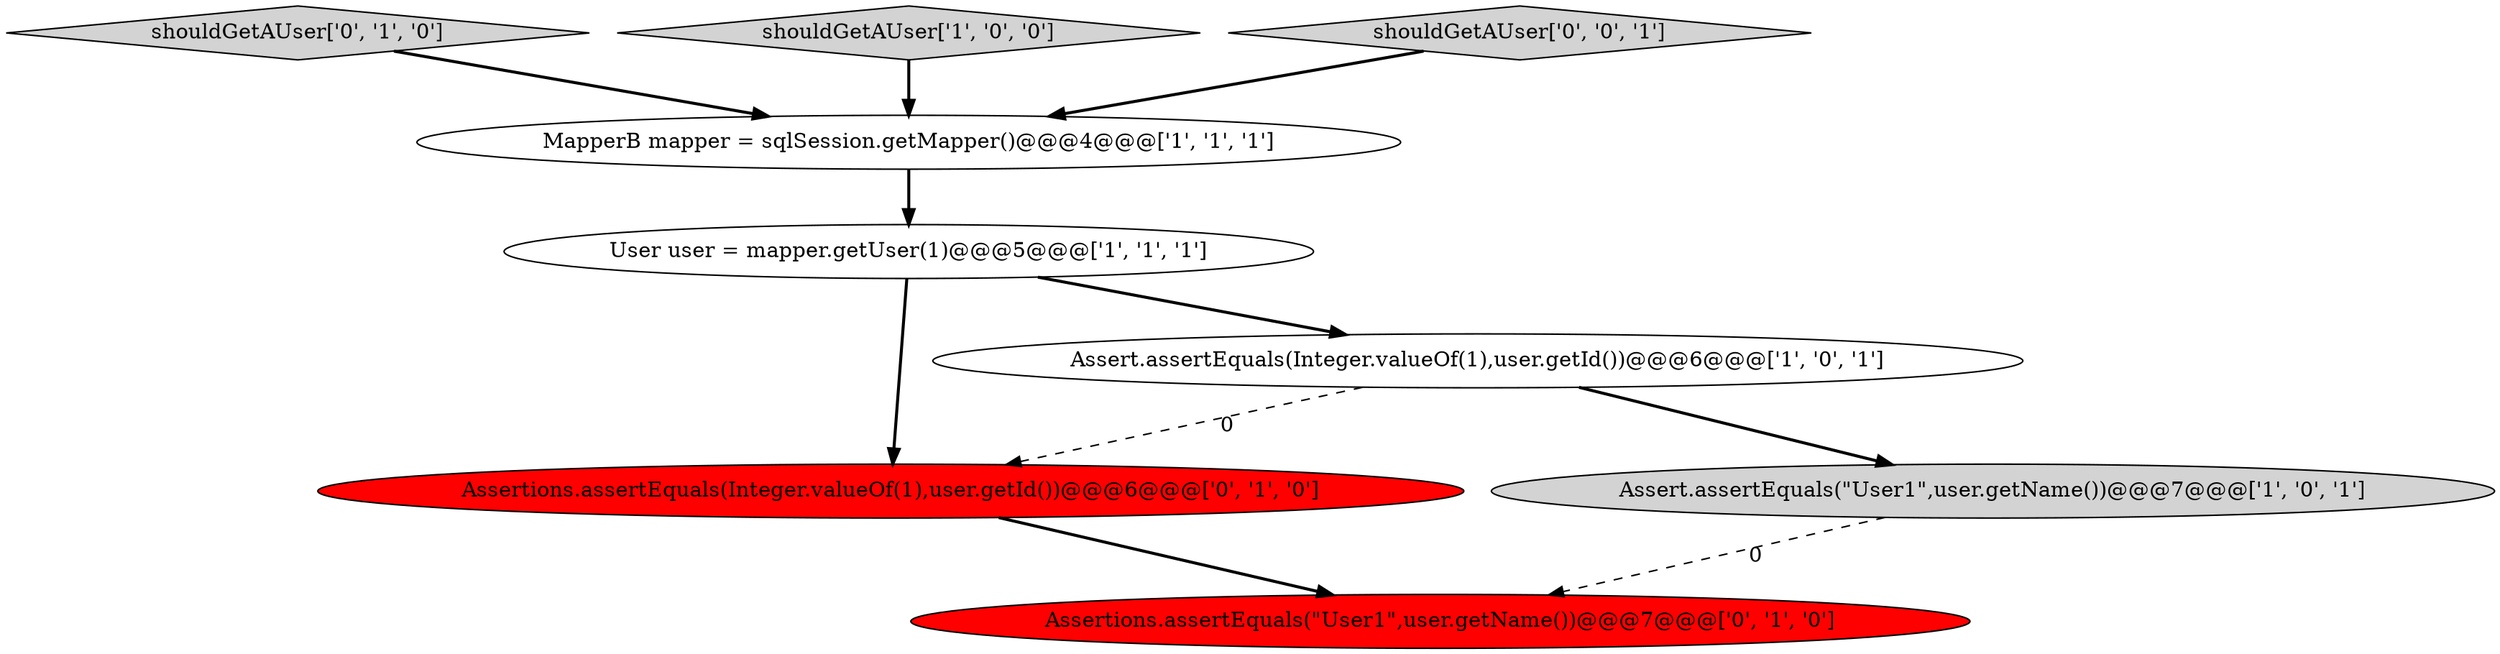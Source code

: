 digraph {
4 [style = filled, label = "User user = mapper.getUser(1)@@@5@@@['1', '1', '1']", fillcolor = white, shape = ellipse image = "AAA0AAABBB1BBB"];
5 [style = filled, label = "Assertions.assertEquals(Integer.valueOf(1),user.getId())@@@6@@@['0', '1', '0']", fillcolor = red, shape = ellipse image = "AAA1AAABBB2BBB"];
3 [style = filled, label = "Assert.assertEquals(\"User1\",user.getName())@@@7@@@['1', '0', '1']", fillcolor = lightgray, shape = ellipse image = "AAA0AAABBB1BBB"];
6 [style = filled, label = "shouldGetAUser['0', '1', '0']", fillcolor = lightgray, shape = diamond image = "AAA0AAABBB2BBB"];
7 [style = filled, label = "Assertions.assertEquals(\"User1\",user.getName())@@@7@@@['0', '1', '0']", fillcolor = red, shape = ellipse image = "AAA1AAABBB2BBB"];
2 [style = filled, label = "shouldGetAUser['1', '0', '0']", fillcolor = lightgray, shape = diamond image = "AAA0AAABBB1BBB"];
8 [style = filled, label = "shouldGetAUser['0', '0', '1']", fillcolor = lightgray, shape = diamond image = "AAA0AAABBB3BBB"];
1 [style = filled, label = "MapperB mapper = sqlSession.getMapper()@@@4@@@['1', '1', '1']", fillcolor = white, shape = ellipse image = "AAA0AAABBB1BBB"];
0 [style = filled, label = "Assert.assertEquals(Integer.valueOf(1),user.getId())@@@6@@@['1', '0', '1']", fillcolor = white, shape = ellipse image = "AAA0AAABBB1BBB"];
0->3 [style = bold, label=""];
8->1 [style = bold, label=""];
5->7 [style = bold, label=""];
6->1 [style = bold, label=""];
1->4 [style = bold, label=""];
0->5 [style = dashed, label="0"];
3->7 [style = dashed, label="0"];
4->5 [style = bold, label=""];
2->1 [style = bold, label=""];
4->0 [style = bold, label=""];
}
